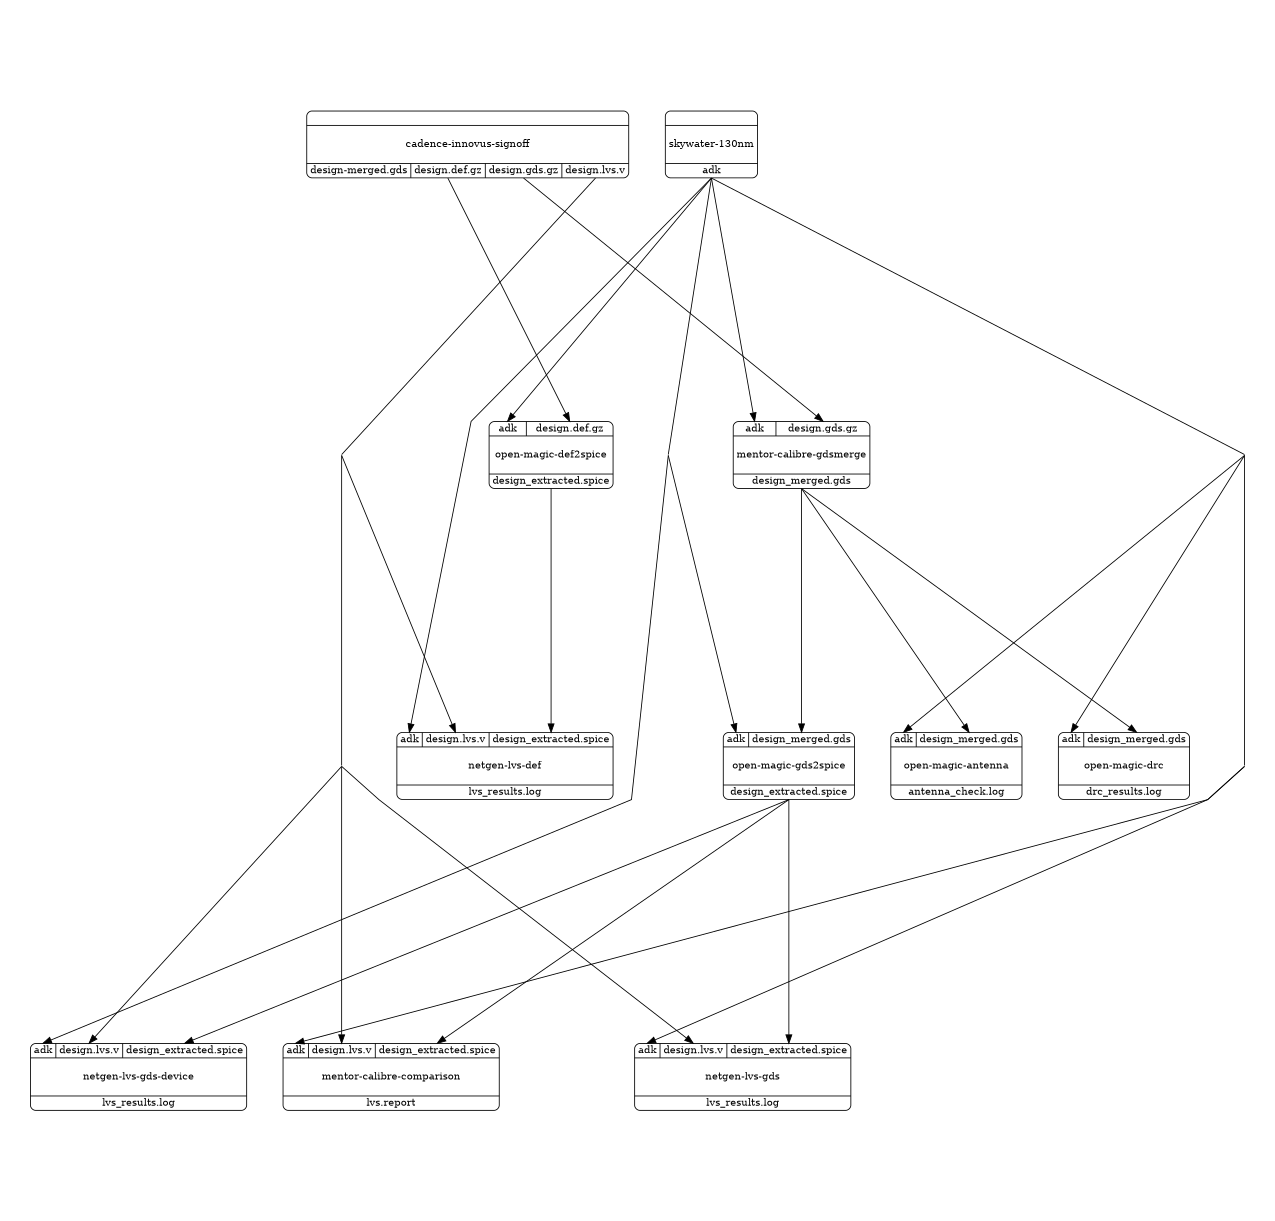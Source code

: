 digraph {
label="";
labelloc="t";
fontsize=60;
size="8.5;11";
ratio="fill";
margin=0;
pad=1;
rankdir="TB";
concentrate=true;
splines=polyline;
center=true;
nodesep=1.2;
ranksep=0.8;
cadence_innovus_signoff [ fontsize=24, width=2, penwidth=2, shape=Mrecord, label="{ {  } | \n
cadence-innovus-signoff

\n\n | { <o_design_merged_gds> design-merged.gds | <o_design_def_gz> design.def.gz | <o_design_gds_gz> design.gds.gz | <o_design_lvs_v> design.lvs.v } }", color=black ];
mentor_calibre_comparison [ fontsize=24, width=2, penwidth=2, shape=Mrecord, label="{ { <i_adk> adk | <i_design_lvs_v> design.lvs.v | <i_design_extracted_spice> design_extracted.spice } | \n
mentor-calibre-comparison

\n\n | { <o_lvs_report> lvs.report } }", color=black ];
mentor_calibre_gdsmerge [ fontsize=24, width=2, penwidth=2, shape=Mrecord, label="{ { <i_adk> adk | <i_design_gds_gz> design.gds.gz } | \n
mentor-calibre-gdsmerge

\n\n | { <o_design_merged_gds> design_merged.gds } }", color=black ];
netgen_lvs_def [ fontsize=24, width=2, penwidth=2, shape=Mrecord, label="{ { <i_adk> adk | <i_design_lvs_v> design.lvs.v | <i_design_extracted_spice> design_extracted.spice } | \n
netgen-lvs-def

\n\n | { <o_lvs_results_log> lvs_results.log } }", color=black ];
netgen_lvs_gds [ fontsize=24, width=2, penwidth=2, shape=Mrecord, label="{ { <i_adk> adk | <i_design_lvs_v> design.lvs.v | <i_design_extracted_spice> design_extracted.spice } | \n
netgen-lvs-gds

\n\n | { <o_lvs_results_log> lvs_results.log } }", color=black ];
netgen_lvs_gds_device [ fontsize=24, width=2, penwidth=2, shape=Mrecord, label="{ { <i_adk> adk | <i_design_lvs_v> design.lvs.v | <i_design_extracted_spice> design_extracted.spice } | \n
netgen-lvs-gds-device

\n\n | { <o_lvs_results_log> lvs_results.log } }", color=black ];
open_magic_antenna [ fontsize=24, width=2, penwidth=2, shape=Mrecord, label="{ { <i_adk> adk | <i_design_merged_gds> design_merged.gds } | \n
open-magic-antenna

\n\n | { <o_antenna_check_log> antenna_check.log } }", color=black ];
open_magic_def2spice [ fontsize=24, width=2, penwidth=2, shape=Mrecord, label="{ { <i_adk> adk | <i_design_def_gz> design.def.gz } | \n
open-magic-def2spice

\n\n | { <o_design_extracted_spice> design_extracted.spice } }", color=black ];
open_magic_drc [ fontsize=24, width=2, penwidth=2, shape=Mrecord, label="{ { <i_adk> adk | <i_design_merged_gds> design_merged.gds } | \n
open-magic-drc

\n\n | { <o_drc_results_log> drc_results.log } }", color=black ];
open_magic_gds2spice [ fontsize=24, width=2, penwidth=2, shape=Mrecord, label="{ { <i_adk> adk | <i_design_merged_gds> design_merged.gds } | \n
open-magic-gds2spice

\n\n | { <o_design_extracted_spice> design_extracted.spice } }", color=black ];
skywater_130nm [ fontsize=24, width=2, penwidth=2, shape=Mrecord, label="{ {  } | \n
skywater-130nm

\n\n | { <o_adk> adk } }", color=black ];
skywater_130nm:o_adk:s -> mentor_calibre_comparison:i_adk:n [ arrowsize=2, penwidth=2 ];
cadence_innovus_signoff:o_design_lvs_v:s -> mentor_calibre_comparison:i_design_lvs_v:n [ arrowsize=2, penwidth=2 ];
open_magic_gds2spice:o_design_extracted_spice:s -> mentor_calibre_comparison:i_design_extracted_spice:n [ arrowsize=2, penwidth=2 ];
skywater_130nm:o_adk:s -> mentor_calibre_gdsmerge:i_adk:n [ arrowsize=2, penwidth=2 ];
cadence_innovus_signoff:o_design_gds_gz:s -> mentor_calibre_gdsmerge:i_design_gds_gz:n [ arrowsize=2, penwidth=2 ];
skywater_130nm:o_adk:s -> netgen_lvs_def:i_adk:n [ arrowsize=2, penwidth=2 ];
cadence_innovus_signoff:o_design_lvs_v:s -> netgen_lvs_def:i_design_lvs_v:n [ arrowsize=2, penwidth=2 ];
open_magic_def2spice:o_design_extracted_spice:s -> netgen_lvs_def:i_design_extracted_spice:n [ arrowsize=2, penwidth=2 ];
skywater_130nm:o_adk:s -> netgen_lvs_gds:i_adk:n [ arrowsize=2, penwidth=2 ];
cadence_innovus_signoff:o_design_lvs_v:s -> netgen_lvs_gds:i_design_lvs_v:n [ arrowsize=2, penwidth=2 ];
open_magic_gds2spice:o_design_extracted_spice:s -> netgen_lvs_gds:i_design_extracted_spice:n [ arrowsize=2, penwidth=2 ];
skywater_130nm:o_adk:s -> netgen_lvs_gds_device:i_adk:n [ arrowsize=2, penwidth=2 ];
cadence_innovus_signoff:o_design_lvs_v:s -> netgen_lvs_gds_device:i_design_lvs_v:n [ arrowsize=2, penwidth=2 ];
open_magic_gds2spice:o_design_extracted_spice:s -> netgen_lvs_gds_device:i_design_extracted_spice:n [ arrowsize=2, penwidth=2 ];
skywater_130nm:o_adk:s -> open_magic_antenna:i_adk:n [ arrowsize=2, penwidth=2 ];
mentor_calibre_gdsmerge:o_design_merged_gds:s -> open_magic_antenna:i_design_merged_gds:n [ arrowsize=2, penwidth=2 ];
skywater_130nm:o_adk:s -> open_magic_def2spice:i_adk:n [ arrowsize=2, penwidth=2 ];
cadence_innovus_signoff:o_design_def_gz:s -> open_magic_def2spice:i_design_def_gz:n [ arrowsize=2, penwidth=2 ];
skywater_130nm:o_adk:s -> open_magic_drc:i_adk:n [ arrowsize=2, penwidth=2 ];
mentor_calibre_gdsmerge:o_design_merged_gds:s -> open_magic_drc:i_design_merged_gds:n [ arrowsize=2, penwidth=2 ];
skywater_130nm:o_adk:s -> open_magic_gds2spice:i_adk:n [ arrowsize=2, penwidth=2 ];
mentor_calibre_gdsmerge:o_design_merged_gds:s -> open_magic_gds2spice:i_design_merged_gds:n [ arrowsize=2, penwidth=2 ];
}